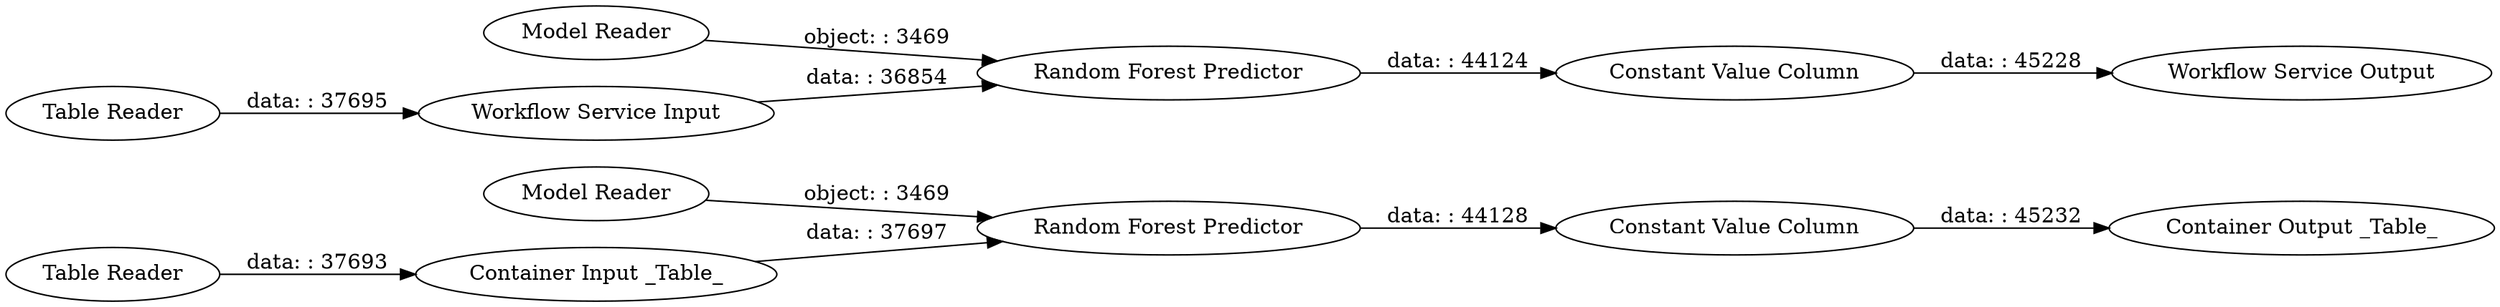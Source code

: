 digraph {
	"-1625884852597257664_189" [label="Model Reader"]
	"-1625884852597257664_197" [label="Workflow Service Output"]
	"-1625884852597257664_199" [label="Constant Value Column"]
	"-1625884852597257664_190" [label="Table Reader"]
	"-1625884852597257664_174" [label="Container Input _Table_"]
	"-1625884852597257664_191" [label="Table Reader"]
	"-1625884852597257664_168" [label="Random Forest Predictor"]
	"-1625884852597257664_194" [label="Random Forest Predictor"]
	"-1625884852597257664_198" [label="Constant Value Column"]
	"-1625884852597257664_192" [label="Model Reader"]
	"-1625884852597257664_196" [label="Workflow Service Input"]
	"-1625884852597257664_188" [label="Container Output _Table_"]
	"-1625884852597257664_194" -> "-1625884852597257664_198" [label="data: : 44124"]
	"-1625884852597257664_192" -> "-1625884852597257664_194" [label="object: : 3469"]
	"-1625884852597257664_168" -> "-1625884852597257664_199" [label="data: : 44128"]
	"-1625884852597257664_190" -> "-1625884852597257664_174" [label="data: : 37693"]
	"-1625884852597257664_199" -> "-1625884852597257664_188" [label="data: : 45232"]
	"-1625884852597257664_189" -> "-1625884852597257664_168" [label="object: : 3469"]
	"-1625884852597257664_198" -> "-1625884852597257664_197" [label="data: : 45228"]
	"-1625884852597257664_174" -> "-1625884852597257664_168" [label="data: : 37697"]
	"-1625884852597257664_191" -> "-1625884852597257664_196" [label="data: : 37695"]
	"-1625884852597257664_196" -> "-1625884852597257664_194" [label="data: : 36854"]
	rankdir=LR
}
